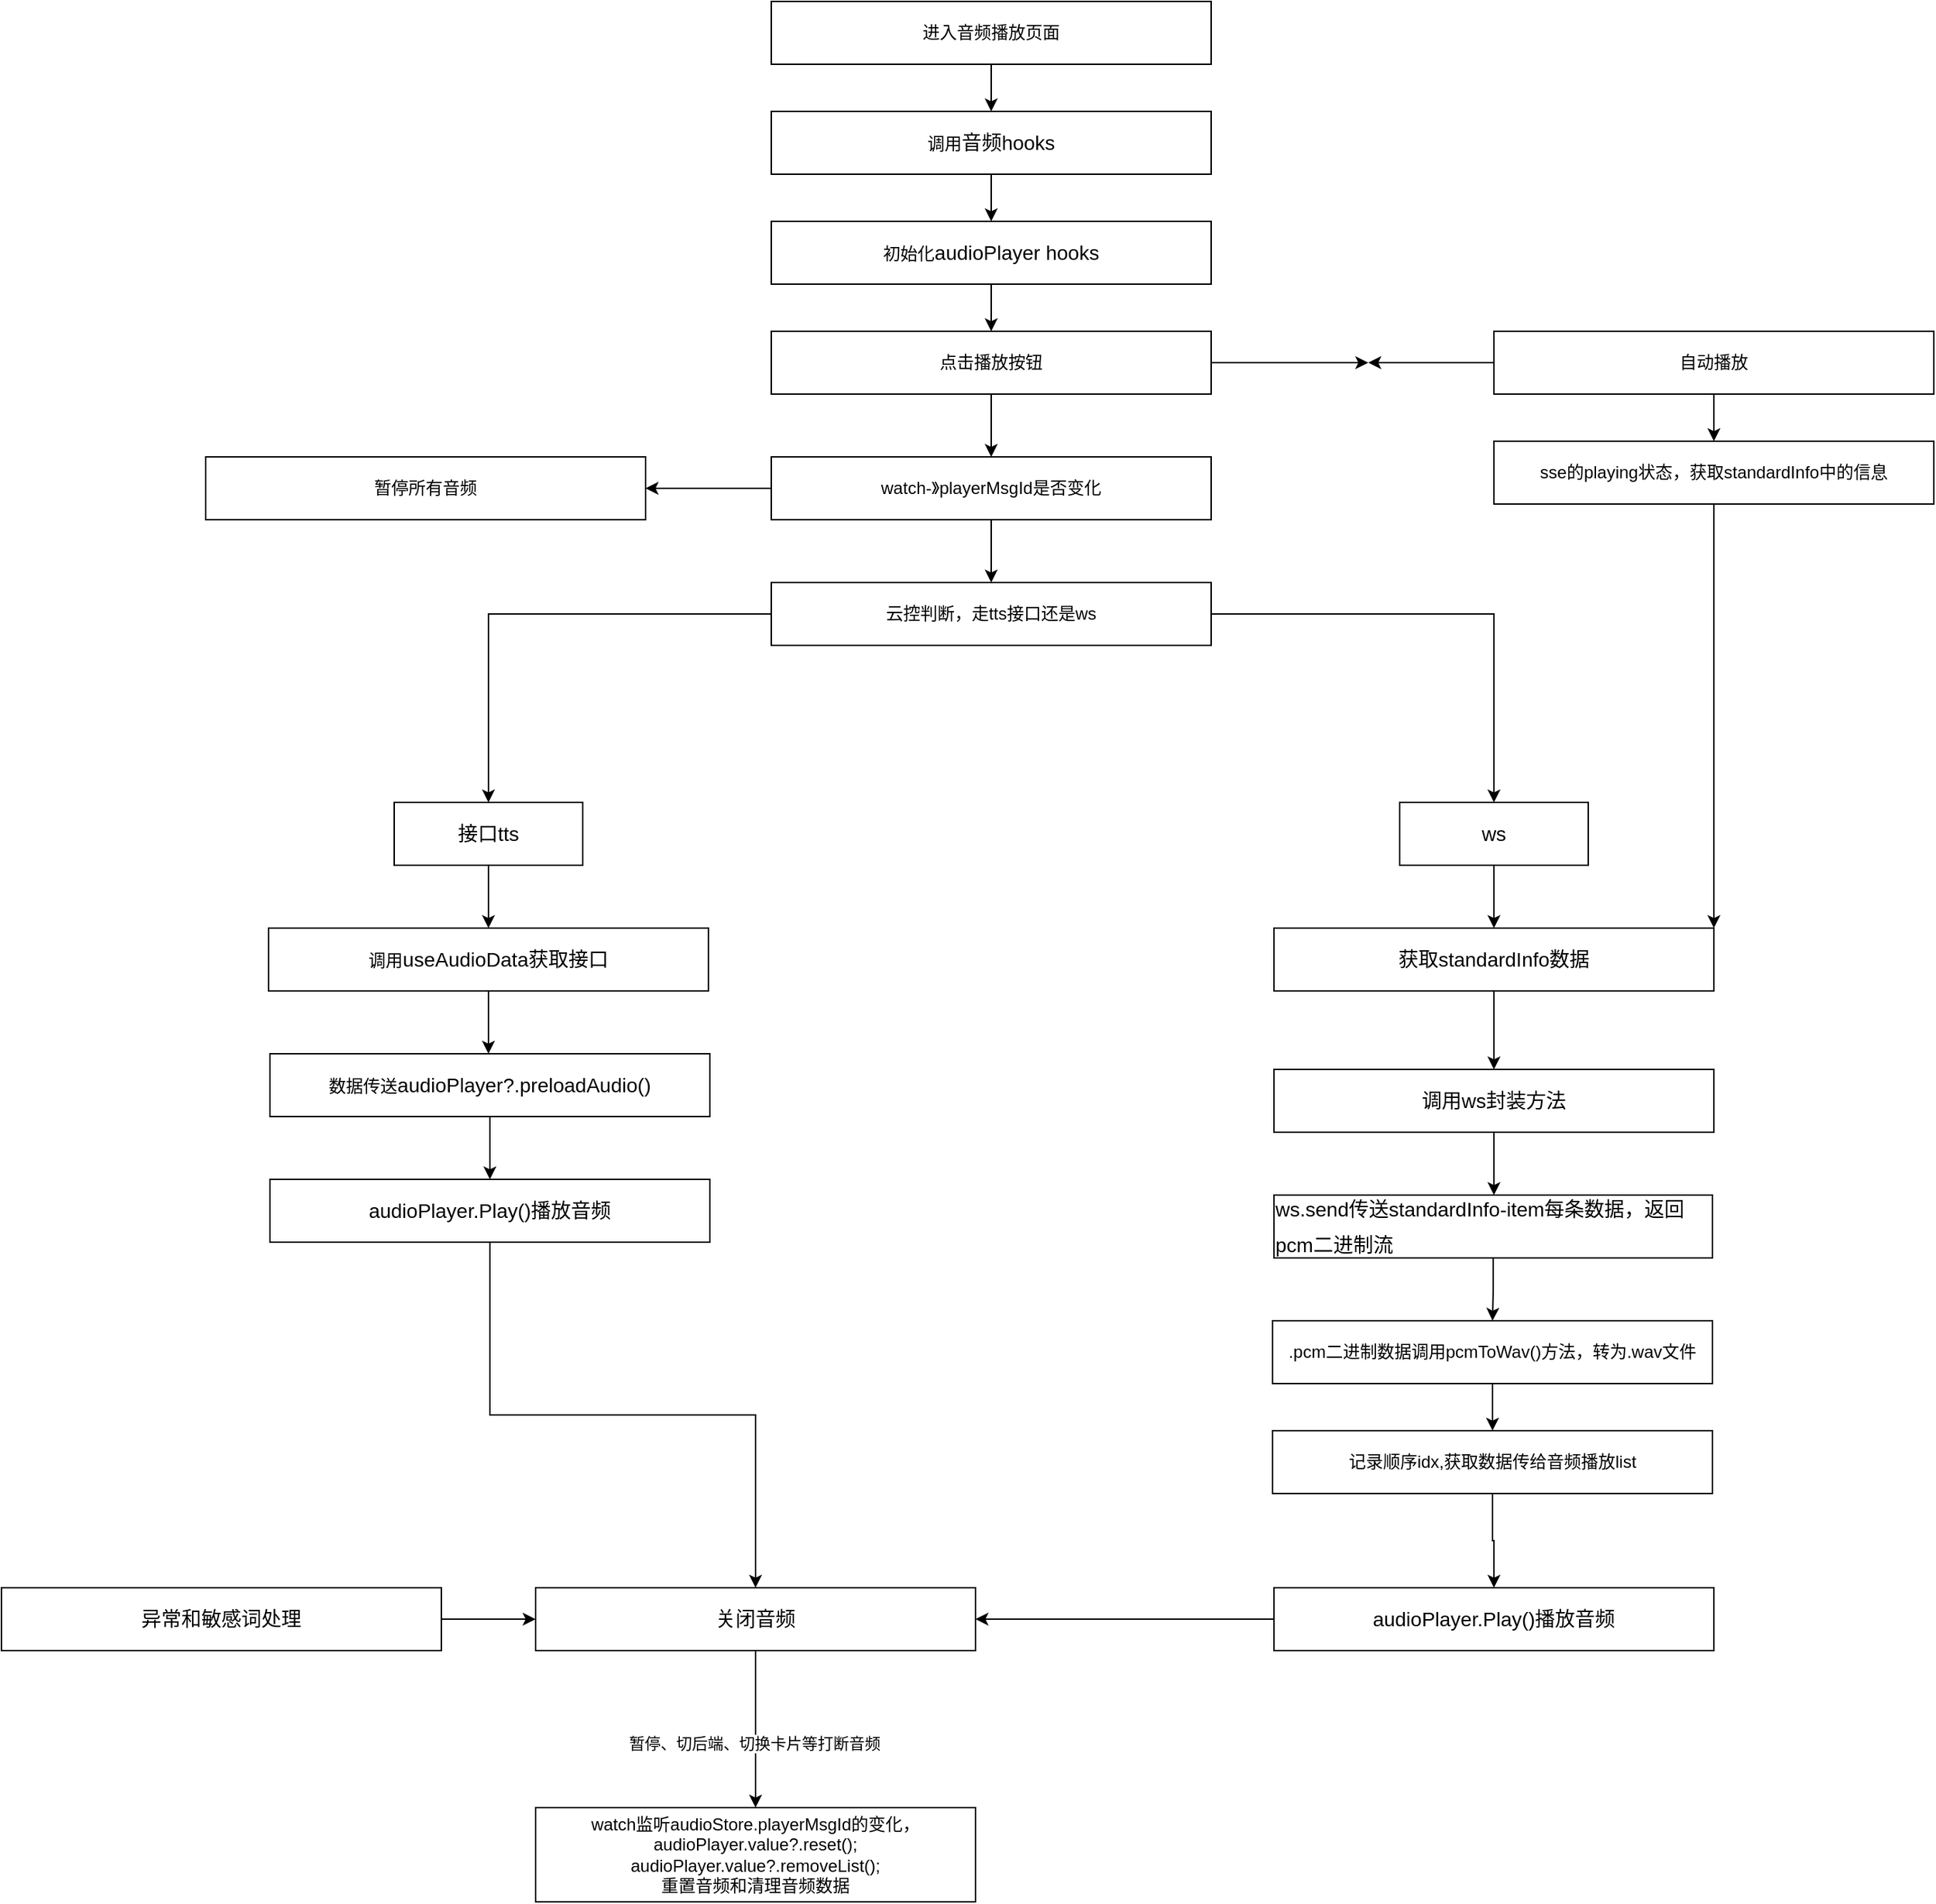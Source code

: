 <mxfile version="24.9.1">
  <diagram name="第 1 页" id="ta58vHe-GmDzUkSBEKzQ">
    <mxGraphModel dx="2313" dy="3657" grid="1" gridSize="11" guides="1" tooltips="1" connect="1" arrows="1" fold="1" page="1" pageScale="1" pageWidth="1654" pageHeight="2336" math="0" shadow="0">
      <root>
        <mxCell id="0" />
        <mxCell id="1" parent="0" />
        <mxCell id="XxCNjTxKswp97yp-zXiR-21" style="edgeStyle=orthogonalEdgeStyle;rounded=0;orthogonalLoop=1;jettySize=auto;html=1;exitX=0.5;exitY=1;exitDx=0;exitDy=0;entryX=0.5;entryY=0;entryDx=0;entryDy=0;" edge="1" parent="1" source="XZLTzyuDEAE5YP5i8VYK-1" target="XxCNjTxKswp97yp-zXiR-20">
          <mxGeometry relative="1" as="geometry" />
        </mxCell>
        <mxCell id="XZLTzyuDEAE5YP5i8VYK-1" value="&lt;article data-content=&quot;[{&amp;quot;type&amp;quot;:&amp;quot;block&amp;quot;,&amp;quot;id&amp;quot;:&amp;quot;Hbyp-1732607685483&amp;quot;,&amp;quot;name&amp;quot;:&amp;quot;paragraph&amp;quot;,&amp;quot;data&amp;quot;:{},&amp;quot;nodes&amp;quot;:[{&amp;quot;type&amp;quot;:&amp;quot;text&amp;quot;,&amp;quot;id&amp;quot;:&amp;quot;SaNG-1732607685481&amp;quot;,&amp;quot;leaves&amp;quot;:[{&amp;quot;text&amp;quot;:&amp;quot;standardInfo&amp;quot;,&amp;quot;marks&amp;quot;:[]}]}],&amp;quot;state&amp;quot;:{}}]&quot;&gt;&lt;div style=&quot;white-space-collapse: preserve; line-height: 1.75; font-size: 14px; text-align: left;&quot;&gt;接口tts&lt;/div&gt;&lt;/article&gt;" style="rounded=0;whiteSpace=wrap;html=1;" parent="1" vertex="1">
          <mxGeometry x="451" y="-1617" width="132" height="44" as="geometry" />
        </mxCell>
        <mxCell id="XxCNjTxKswp97yp-zXiR-31" style="edgeStyle=orthogonalEdgeStyle;rounded=0;orthogonalLoop=1;jettySize=auto;html=1;entryX=0.5;entryY=0;entryDx=0;entryDy=0;" edge="1" parent="1" source="XZLTzyuDEAE5YP5i8VYK-19" target="XZLTzyuDEAE5YP5i8VYK-22">
          <mxGeometry relative="1" as="geometry" />
        </mxCell>
        <mxCell id="XZLTzyuDEAE5YP5i8VYK-19" value="&lt;article data-content=&quot;[{&amp;quot;type&amp;quot;:&amp;quot;block&amp;quot;,&amp;quot;id&amp;quot;:&amp;quot;Hbyp-1732607685483&amp;quot;,&amp;quot;name&amp;quot;:&amp;quot;paragraph&amp;quot;,&amp;quot;data&amp;quot;:{},&amp;quot;nodes&amp;quot;:[{&amp;quot;type&amp;quot;:&amp;quot;text&amp;quot;,&amp;quot;id&amp;quot;:&amp;quot;SaNG-1732607685481&amp;quot;,&amp;quot;leaves&amp;quot;:[{&amp;quot;text&amp;quot;:&amp;quot;standardInfo&amp;quot;,&amp;quot;marks&amp;quot;:[]}]}],&amp;quot;state&amp;quot;:{}}]&quot;&gt;&lt;div style=&quot;white-space-collapse: preserve; line-height: 1.75; font-size: 14px; text-align: left;&quot;&gt;ws&lt;/div&gt;&lt;/article&gt;" style="rounded=0;whiteSpace=wrap;html=1;" parent="1" vertex="1">
          <mxGeometry x="1155" y="-1617" width="132" height="44" as="geometry" />
        </mxCell>
        <mxCell id="XZLTzyuDEAE5YP5i8VYK-26" style="edgeStyle=orthogonalEdgeStyle;rounded=0;orthogonalLoop=1;jettySize=auto;html=1;" parent="1" source="XZLTzyuDEAE5YP5i8VYK-22" edge="1">
          <mxGeometry relative="1" as="geometry">
            <mxPoint x="1221" y="-1430" as="targetPoint" />
          </mxGeometry>
        </mxCell>
        <mxCell id="XZLTzyuDEAE5YP5i8VYK-22" value="&lt;article data-content=&quot;[{&amp;quot;type&amp;quot;:&amp;quot;block&amp;quot;,&amp;quot;id&amp;quot;:&amp;quot;Hbyp-1732607685483&amp;quot;,&amp;quot;name&amp;quot;:&amp;quot;paragraph&amp;quot;,&amp;quot;data&amp;quot;:{},&amp;quot;nodes&amp;quot;:[{&amp;quot;type&amp;quot;:&amp;quot;text&amp;quot;,&amp;quot;id&amp;quot;:&amp;quot;SaNG-1732607685481&amp;quot;,&amp;quot;leaves&amp;quot;:[{&amp;quot;text&amp;quot;:&amp;quot;standardInfo&amp;quot;,&amp;quot;marks&amp;quot;:[]}]}],&amp;quot;state&amp;quot;:{}}]&quot;&gt;&lt;div style=&quot;white-space-collapse: preserve; line-height: 1.75; font-size: 14px; text-align: left;&quot;&gt;获取standardInfo数据&lt;/div&gt;&lt;/article&gt;" style="rounded=0;whiteSpace=wrap;html=1;" parent="1" vertex="1">
          <mxGeometry x="1067" y="-1529" width="308" height="44" as="geometry" />
        </mxCell>
        <mxCell id="XZLTzyuDEAE5YP5i8VYK-28" style="edgeStyle=orthogonalEdgeStyle;rounded=0;orthogonalLoop=1;jettySize=auto;html=1;" parent="1" source="XZLTzyuDEAE5YP5i8VYK-27" edge="1">
          <mxGeometry relative="1" as="geometry">
            <mxPoint x="1221" y="-1342" as="targetPoint" />
          </mxGeometry>
        </mxCell>
        <mxCell id="XZLTzyuDEAE5YP5i8VYK-27" value="&lt;article data-content=&quot;[{&amp;quot;type&amp;quot;:&amp;quot;block&amp;quot;,&amp;quot;id&amp;quot;:&amp;quot;Hbyp-1732607685483&amp;quot;,&amp;quot;name&amp;quot;:&amp;quot;paragraph&amp;quot;,&amp;quot;data&amp;quot;:{},&amp;quot;nodes&amp;quot;:[{&amp;quot;type&amp;quot;:&amp;quot;text&amp;quot;,&amp;quot;id&amp;quot;:&amp;quot;SaNG-1732607685481&amp;quot;,&amp;quot;leaves&amp;quot;:[{&amp;quot;text&amp;quot;:&amp;quot;standardInfo&amp;quot;,&amp;quot;marks&amp;quot;:[]}]}],&amp;quot;state&amp;quot;:{}}]&quot;&gt;&lt;div style=&quot;white-space-collapse: preserve; line-height: 1.75; font-size: 14px; text-align: left;&quot;&gt;调用ws封装方法&lt;/div&gt;&lt;/article&gt;" style="rounded=0;whiteSpace=wrap;html=1;" parent="1" vertex="1">
          <mxGeometry x="1067" y="-1430" width="308" height="44" as="geometry" />
        </mxCell>
        <mxCell id="XxCNjTxKswp97yp-zXiR-38" style="edgeStyle=orthogonalEdgeStyle;rounded=0;orthogonalLoop=1;jettySize=auto;html=1;" edge="1" parent="1" source="XZLTzyuDEAE5YP5i8VYK-31">
          <mxGeometry relative="1" as="geometry">
            <mxPoint x="1220" y="-1177" as="targetPoint" />
          </mxGeometry>
        </mxCell>
        <mxCell id="XZLTzyuDEAE5YP5i8VYK-31" value=".pcm二进制数据调用pcmToWav()方法，转为.wav文件" style="rounded=0;whiteSpace=wrap;html=1;" parent="1" vertex="1">
          <mxGeometry x="1066" y="-1254" width="308" height="44" as="geometry" />
        </mxCell>
        <mxCell id="XxCNjTxKswp97yp-zXiR-75" style="edgeStyle=orthogonalEdgeStyle;rounded=0;orthogonalLoop=1;jettySize=auto;html=1;entryX=0.5;entryY=0;entryDx=0;entryDy=0;" edge="1" parent="1" source="XZLTzyuDEAE5YP5i8VYK-33" target="XxCNjTxKswp97yp-zXiR-41">
          <mxGeometry relative="1" as="geometry" />
        </mxCell>
        <mxCell id="XZLTzyuDEAE5YP5i8VYK-33" value="记录顺序idx,获取数据传给音频播放list" style="rounded=0;whiteSpace=wrap;html=1;" parent="1" vertex="1">
          <mxGeometry x="1066" y="-1177" width="308" height="44" as="geometry" />
        </mxCell>
        <mxCell id="XxCNjTxKswp97yp-zXiR-6" style="edgeStyle=orthogonalEdgeStyle;rounded=0;orthogonalLoop=1;jettySize=auto;html=1;" edge="1" parent="1" source="XxCNjTxKswp97yp-zXiR-4">
          <mxGeometry relative="1" as="geometry">
            <mxPoint x="869" y="-2024" as="targetPoint" />
          </mxGeometry>
        </mxCell>
        <mxCell id="XxCNjTxKswp97yp-zXiR-4" value="&lt;div style=&quot;text-align: center;&quot;&gt;&lt;span style=&quot;background-color: initial; text-align: left;&quot;&gt;调用&lt;/span&gt;&lt;span style=&quot;background-color: initial; font-size: 14px; text-align: left; white-space-collapse: preserve;&quot;&gt;音频hooks&lt;/span&gt;&lt;/div&gt;" style="rounded=0;whiteSpace=wrap;html=1;" vertex="1" parent="1">
          <mxGeometry x="715" y="-2101" width="308" height="44" as="geometry" />
        </mxCell>
        <mxCell id="XxCNjTxKswp97yp-zXiR-11" style="edgeStyle=orthogonalEdgeStyle;rounded=0;orthogonalLoop=1;jettySize=auto;html=1;" edge="1" parent="1" source="XxCNjTxKswp97yp-zXiR-7">
          <mxGeometry relative="1" as="geometry">
            <mxPoint x="869" y="-1947" as="targetPoint" />
          </mxGeometry>
        </mxCell>
        <mxCell id="XxCNjTxKswp97yp-zXiR-7" value="初始化&lt;span style=&quot;font-size: 14px; text-align: left; white-space-collapse: preserve;&quot;&gt;audioPlayer hooks&lt;/span&gt;" style="rounded=0;whiteSpace=wrap;html=1;" vertex="1" parent="1">
          <mxGeometry x="715" y="-2024" width="308" height="44" as="geometry" />
        </mxCell>
        <mxCell id="XxCNjTxKswp97yp-zXiR-9" style="edgeStyle=orthogonalEdgeStyle;rounded=0;orthogonalLoop=1;jettySize=auto;html=1;entryX=0.5;entryY=0;entryDx=0;entryDy=0;" edge="1" parent="1" source="XxCNjTxKswp97yp-zXiR-8" target="XxCNjTxKswp97yp-zXiR-4">
          <mxGeometry relative="1" as="geometry" />
        </mxCell>
        <mxCell id="XxCNjTxKswp97yp-zXiR-8" value="进入音频播放页面" style="rounded=0;whiteSpace=wrap;html=1;" vertex="1" parent="1">
          <mxGeometry x="715" y="-2178" width="308" height="44" as="geometry" />
        </mxCell>
        <mxCell id="XxCNjTxKswp97yp-zXiR-16" style="edgeStyle=orthogonalEdgeStyle;rounded=0;orthogonalLoop=1;jettySize=auto;html=1;" edge="1" parent="1" source="XxCNjTxKswp97yp-zXiR-10">
          <mxGeometry relative="1" as="geometry">
            <mxPoint x="869" y="-1771" as="targetPoint" />
          </mxGeometry>
        </mxCell>
        <mxCell id="XxCNjTxKswp97yp-zXiR-85" style="edgeStyle=orthogonalEdgeStyle;rounded=0;orthogonalLoop=1;jettySize=auto;html=1;entryX=1;entryY=0.5;entryDx=0;entryDy=0;" edge="1" parent="1" source="XxCNjTxKswp97yp-zXiR-10" target="XxCNjTxKswp97yp-zXiR-13">
          <mxGeometry relative="1" as="geometry" />
        </mxCell>
        <mxCell id="XxCNjTxKswp97yp-zXiR-10" value="watch-》playerMsgId是否变化" style="rounded=0;whiteSpace=wrap;html=1;" vertex="1" parent="1">
          <mxGeometry x="715" y="-1859" width="308" height="44" as="geometry" />
        </mxCell>
        <mxCell id="XxCNjTxKswp97yp-zXiR-17" style="edgeStyle=orthogonalEdgeStyle;rounded=0;orthogonalLoop=1;jettySize=auto;html=1;entryX=0.5;entryY=0;entryDx=0;entryDy=0;" edge="1" parent="1" source="XxCNjTxKswp97yp-zXiR-12" target="XZLTzyuDEAE5YP5i8VYK-1">
          <mxGeometry relative="1" as="geometry" />
        </mxCell>
        <mxCell id="XxCNjTxKswp97yp-zXiR-18" style="edgeStyle=orthogonalEdgeStyle;rounded=0;orthogonalLoop=1;jettySize=auto;html=1;" edge="1" parent="1" source="XxCNjTxKswp97yp-zXiR-12">
          <mxGeometry relative="1" as="geometry">
            <mxPoint x="1221" y="-1617" as="targetPoint" />
            <Array as="points">
              <mxPoint x="1221" y="-1749" />
            </Array>
          </mxGeometry>
        </mxCell>
        <mxCell id="XxCNjTxKswp97yp-zXiR-12" value="云控判断，走tts接口还是ws" style="rounded=0;whiteSpace=wrap;html=1;" vertex="1" parent="1">
          <mxGeometry x="715" y="-1771" width="308" height="44" as="geometry" />
        </mxCell>
        <mxCell id="XxCNjTxKswp97yp-zXiR-13" value="暂停所有音频" style="rounded=0;whiteSpace=wrap;html=1;" vertex="1" parent="1">
          <mxGeometry x="319" y="-1859" width="308" height="44" as="geometry" />
        </mxCell>
        <mxCell id="XxCNjTxKswp97yp-zXiR-22" style="edgeStyle=orthogonalEdgeStyle;rounded=0;orthogonalLoop=1;jettySize=auto;html=1;" edge="1" parent="1" source="XxCNjTxKswp97yp-zXiR-20">
          <mxGeometry relative="1" as="geometry">
            <mxPoint x="517" y="-1441" as="targetPoint" />
          </mxGeometry>
        </mxCell>
        <mxCell id="XxCNjTxKswp97yp-zXiR-20" value="调用&lt;span style=&quot;font-size: 14px; text-align: left; white-space-collapse: preserve; background-color: initial;&quot;&gt;useAudioData获取接口&lt;/span&gt;" style="rounded=0;whiteSpace=wrap;html=1;" vertex="1" parent="1">
          <mxGeometry x="363" y="-1529" width="308" height="44" as="geometry" />
        </mxCell>
        <mxCell id="XxCNjTxKswp97yp-zXiR-23" value="数据传送&lt;span style=&quot;font-size: 14px; text-align: left; white-space-collapse: preserve; background-color: initial;&quot;&gt;audioPlayer?.preloadAudio()&lt;/span&gt;" style="rounded=0;whiteSpace=wrap;html=1;" vertex="1" parent="1">
          <mxGeometry x="364" y="-1441" width="308" height="44" as="geometry" />
        </mxCell>
        <mxCell id="XxCNjTxKswp97yp-zXiR-30" style="edgeStyle=orthogonalEdgeStyle;rounded=0;orthogonalLoop=1;jettySize=auto;html=1;entryX=0.5;entryY=0;entryDx=0;entryDy=0;" edge="1" parent="1" source="XxCNjTxKswp97yp-zXiR-24" target="XxCNjTxKswp97yp-zXiR-29">
          <mxGeometry relative="1" as="geometry" />
        </mxCell>
        <mxCell id="XxCNjTxKswp97yp-zXiR-24" value="&lt;article data-content=&quot;[{&amp;quot;type&amp;quot;:&amp;quot;block&amp;quot;,&amp;quot;id&amp;quot;:&amp;quot;qp7v-1732696269139&amp;quot;,&amp;quot;name&amp;quot;:&amp;quot;paragraph&amp;quot;,&amp;quot;data&amp;quot;:{},&amp;quot;nodes&amp;quot;:[{&amp;quot;type&amp;quot;:&amp;quot;text&amp;quot;,&amp;quot;id&amp;quot;:&amp;quot;XYNN-1732690025734&amp;quot;,&amp;quot;leaves&amp;quot;:[{&amp;quot;text&amp;quot;:&amp;quot;audio.Play()播放音频&amp;quot;,&amp;quot;marks&amp;quot;:[]}]}]}]&quot;&gt;&lt;div style=&quot;white-space-collapse: preserve; line-height: 1.75; font-size: 14px; text-align: left;&quot;&gt;audioPlayer.Play()播放音频&lt;/div&gt;&lt;/article&gt;" style="rounded=0;whiteSpace=wrap;html=1;" vertex="1" parent="1">
          <mxGeometry x="364" y="-1353" width="308" height="44" as="geometry" />
        </mxCell>
        <mxCell id="XxCNjTxKswp97yp-zXiR-27" style="edgeStyle=orthogonalEdgeStyle;rounded=0;orthogonalLoop=1;jettySize=auto;html=1;" edge="1" parent="1" source="XxCNjTxKswp97yp-zXiR-23">
          <mxGeometry relative="1" as="geometry">
            <mxPoint x="518" y="-1353" as="targetPoint" />
            <Array as="points">
              <mxPoint x="518" y="-1364" />
              <mxPoint x="518" y="-1364" />
            </Array>
          </mxGeometry>
        </mxCell>
        <mxCell id="XxCNjTxKswp97yp-zXiR-68" style="edgeStyle=orthogonalEdgeStyle;rounded=0;orthogonalLoop=1;jettySize=auto;html=1;entryX=0.5;entryY=0;entryDx=0;entryDy=0;" edge="1" parent="1" source="XxCNjTxKswp97yp-zXiR-29" target="XxCNjTxKswp97yp-zXiR-67">
          <mxGeometry relative="1" as="geometry">
            <mxPoint x="704" y="-924" as="targetPoint" />
          </mxGeometry>
        </mxCell>
        <mxCell id="XxCNjTxKswp97yp-zXiR-69" value="暂停、切后端、切换卡片等打断音频" style="edgeLabel;html=1;align=center;verticalAlign=middle;resizable=0;points=[];" vertex="1" connectable="0" parent="XxCNjTxKswp97yp-zXiR-68">
          <mxGeometry x="0.179" y="-1" relative="1" as="geometry">
            <mxPoint as="offset" />
          </mxGeometry>
        </mxCell>
        <mxCell id="XxCNjTxKswp97yp-zXiR-29" value="&lt;article data-content=&quot;[{&amp;quot;type&amp;quot;:&amp;quot;block&amp;quot;,&amp;quot;id&amp;quot;:&amp;quot;qp7v-1732696269139&amp;quot;,&amp;quot;name&amp;quot;:&amp;quot;paragraph&amp;quot;,&amp;quot;data&amp;quot;:{},&amp;quot;nodes&amp;quot;:[{&amp;quot;type&amp;quot;:&amp;quot;text&amp;quot;,&amp;quot;id&amp;quot;:&amp;quot;XYNN-1732690025734&amp;quot;,&amp;quot;leaves&amp;quot;:[{&amp;quot;text&amp;quot;:&amp;quot;audio.Play()播放音频&amp;quot;,&amp;quot;marks&amp;quot;:[]}]}]}]&quot;&gt;&lt;div style=&quot;white-space-collapse: preserve; line-height: 1.75; font-size: 14px; text-align: left;&quot;&gt;关闭音频&lt;/div&gt;&lt;/article&gt;" style="rounded=0;whiteSpace=wrap;html=1;" vertex="1" parent="1">
          <mxGeometry x="550" y="-1067" width="308" height="44" as="geometry" />
        </mxCell>
        <mxCell id="XxCNjTxKswp97yp-zXiR-34" style="edgeStyle=orthogonalEdgeStyle;rounded=0;orthogonalLoop=1;jettySize=auto;html=1;entryX=0.5;entryY=0;entryDx=0;entryDy=0;" edge="1" parent="1" source="XxCNjTxKswp97yp-zXiR-32" target="XZLTzyuDEAE5YP5i8VYK-31">
          <mxGeometry relative="1" as="geometry" />
        </mxCell>
        <mxCell id="XxCNjTxKswp97yp-zXiR-32" value="&lt;article data-content=&quot;[{&amp;quot;type&amp;quot;:&amp;quot;block&amp;quot;,&amp;quot;id&amp;quot;:&amp;quot;Hbyp-1732607685483&amp;quot;,&amp;quot;name&amp;quot;:&amp;quot;paragraph&amp;quot;,&amp;quot;data&amp;quot;:{},&amp;quot;nodes&amp;quot;:[{&amp;quot;type&amp;quot;:&amp;quot;text&amp;quot;,&amp;quot;id&amp;quot;:&amp;quot;SaNG-1732607685481&amp;quot;,&amp;quot;leaves&amp;quot;:[{&amp;quot;text&amp;quot;:&amp;quot;standardInfo&amp;quot;,&amp;quot;marks&amp;quot;:[]}]}],&amp;quot;state&amp;quot;:{}}]&quot;&gt;&lt;div style=&quot;white-space-collapse: preserve; line-height: 1.75; font-size: 14px; text-align: left;&quot;&gt;ws.send传送&lt;span style=&quot;background-color: initial;&quot;&gt;standardInfo-item每条数据，返回pcm二进制流&lt;/span&gt;&lt;/div&gt;&lt;/article&gt;" style="rounded=0;whiteSpace=wrap;html=1;" vertex="1" parent="1">
          <mxGeometry x="1067" y="-1342" width="307" height="44" as="geometry" />
        </mxCell>
        <mxCell id="XxCNjTxKswp97yp-zXiR-74" style="edgeStyle=orthogonalEdgeStyle;rounded=0;orthogonalLoop=1;jettySize=auto;html=1;entryX=1;entryY=0.5;entryDx=0;entryDy=0;" edge="1" parent="1" source="XxCNjTxKswp97yp-zXiR-41" target="XxCNjTxKswp97yp-zXiR-29">
          <mxGeometry relative="1" as="geometry" />
        </mxCell>
        <mxCell id="XxCNjTxKswp97yp-zXiR-41" value="&lt;article data-content=&quot;[{&amp;quot;type&amp;quot;:&amp;quot;block&amp;quot;,&amp;quot;id&amp;quot;:&amp;quot;qp7v-1732696269139&amp;quot;,&amp;quot;name&amp;quot;:&amp;quot;paragraph&amp;quot;,&amp;quot;data&amp;quot;:{},&amp;quot;nodes&amp;quot;:[{&amp;quot;type&amp;quot;:&amp;quot;text&amp;quot;,&amp;quot;id&amp;quot;:&amp;quot;XYNN-1732690025734&amp;quot;,&amp;quot;leaves&amp;quot;:[{&amp;quot;text&amp;quot;:&amp;quot;audio.Play()播放音频&amp;quot;,&amp;quot;marks&amp;quot;:[]}]}]}]&quot;&gt;&lt;div style=&quot;white-space-collapse: preserve; line-height: 1.75; font-size: 14px; text-align: left;&quot;&gt;audioPlayer.Play()播放音频&lt;/div&gt;&lt;/article&gt;" style="rounded=0;whiteSpace=wrap;html=1;" vertex="1" parent="1">
          <mxGeometry x="1067" y="-1067" width="308" height="44" as="geometry" />
        </mxCell>
        <mxCell id="XxCNjTxKswp97yp-zXiR-67" value="watch监听audioStore.playerMsgId的变化，&lt;br&gt;audioPlayer.value?.reset();&lt;br&gt;audioPlayer.value?.removeList();&lt;br&gt;重置音频和清理音频数据" style="rounded=0;whiteSpace=wrap;html=1;" vertex="1" parent="1">
          <mxGeometry x="550" y="-913" width="308" height="66" as="geometry" />
        </mxCell>
        <mxCell id="XxCNjTxKswp97yp-zXiR-81" style="edgeStyle=orthogonalEdgeStyle;rounded=0;orthogonalLoop=1;jettySize=auto;html=1;entryX=0.5;entryY=0;entryDx=0;entryDy=0;" edge="1" parent="1" source="XxCNjTxKswp97yp-zXiR-80" target="XxCNjTxKswp97yp-zXiR-10">
          <mxGeometry relative="1" as="geometry" />
        </mxCell>
        <mxCell id="XxCNjTxKswp97yp-zXiR-87" style="edgeStyle=orthogonalEdgeStyle;rounded=0;orthogonalLoop=1;jettySize=auto;html=1;" edge="1" parent="1" source="XxCNjTxKswp97yp-zXiR-80">
          <mxGeometry relative="1" as="geometry">
            <mxPoint x="1133" y="-1925" as="targetPoint" />
          </mxGeometry>
        </mxCell>
        <mxCell id="XxCNjTxKswp97yp-zXiR-80" value="点击播放按钮" style="rounded=0;whiteSpace=wrap;html=1;" vertex="1" parent="1">
          <mxGeometry x="715" y="-1947" width="308" height="44" as="geometry" />
        </mxCell>
        <mxCell id="XxCNjTxKswp97yp-zXiR-84" style="edgeStyle=orthogonalEdgeStyle;rounded=0;orthogonalLoop=1;jettySize=auto;html=1;entryX=0.5;entryY=0;entryDx=0;entryDy=0;" edge="1" parent="1" source="XxCNjTxKswp97yp-zXiR-82" target="XxCNjTxKswp97yp-zXiR-83">
          <mxGeometry relative="1" as="geometry" />
        </mxCell>
        <mxCell id="XxCNjTxKswp97yp-zXiR-88" style="edgeStyle=orthogonalEdgeStyle;rounded=0;orthogonalLoop=1;jettySize=auto;html=1;" edge="1" parent="1" source="XxCNjTxKswp97yp-zXiR-82">
          <mxGeometry relative="1" as="geometry">
            <mxPoint x="1133" y="-1925" as="targetPoint" />
          </mxGeometry>
        </mxCell>
        <mxCell id="XxCNjTxKswp97yp-zXiR-82" value="自动播放" style="rounded=0;whiteSpace=wrap;html=1;" vertex="1" parent="1">
          <mxGeometry x="1221" y="-1947" width="308" height="44" as="geometry" />
        </mxCell>
        <mxCell id="XxCNjTxKswp97yp-zXiR-86" style="edgeStyle=orthogonalEdgeStyle;rounded=0;orthogonalLoop=1;jettySize=auto;html=1;entryX=1;entryY=0;entryDx=0;entryDy=0;" edge="1" parent="1" source="XxCNjTxKswp97yp-zXiR-83" target="XZLTzyuDEAE5YP5i8VYK-22">
          <mxGeometry relative="1" as="geometry" />
        </mxCell>
        <mxCell id="XxCNjTxKswp97yp-zXiR-83" value="sse的playing状态，获取standardInfo中的信息" style="rounded=0;whiteSpace=wrap;html=1;" vertex="1" parent="1">
          <mxGeometry x="1221" y="-1870" width="308" height="44" as="geometry" />
        </mxCell>
        <mxCell id="XxCNjTxKswp97yp-zXiR-90" style="edgeStyle=orthogonalEdgeStyle;rounded=0;orthogonalLoop=1;jettySize=auto;html=1;entryX=0;entryY=0.5;entryDx=0;entryDy=0;" edge="1" parent="1" source="XxCNjTxKswp97yp-zXiR-89" target="XxCNjTxKswp97yp-zXiR-29">
          <mxGeometry relative="1" as="geometry" />
        </mxCell>
        <mxCell id="XxCNjTxKswp97yp-zXiR-89" value="&lt;article data-content=&quot;[{&amp;quot;type&amp;quot;:&amp;quot;block&amp;quot;,&amp;quot;id&amp;quot;:&amp;quot;qp7v-1732696269139&amp;quot;,&amp;quot;name&amp;quot;:&amp;quot;paragraph&amp;quot;,&amp;quot;data&amp;quot;:{},&amp;quot;nodes&amp;quot;:[{&amp;quot;type&amp;quot;:&amp;quot;text&amp;quot;,&amp;quot;id&amp;quot;:&amp;quot;XYNN-1732690025734&amp;quot;,&amp;quot;leaves&amp;quot;:[{&amp;quot;text&amp;quot;:&amp;quot;audio.Play()播放音频&amp;quot;,&amp;quot;marks&amp;quot;:[]}]}]}]&quot;&gt;&lt;div style=&quot;white-space-collapse: preserve; line-height: 1.75; font-size: 14px; text-align: left;&quot;&gt;异常和敏感词处理&lt;/div&gt;&lt;/article&gt;" style="rounded=0;whiteSpace=wrap;html=1;" vertex="1" parent="1">
          <mxGeometry x="176" y="-1067" width="308" height="44" as="geometry" />
        </mxCell>
      </root>
    </mxGraphModel>
  </diagram>
</mxfile>
